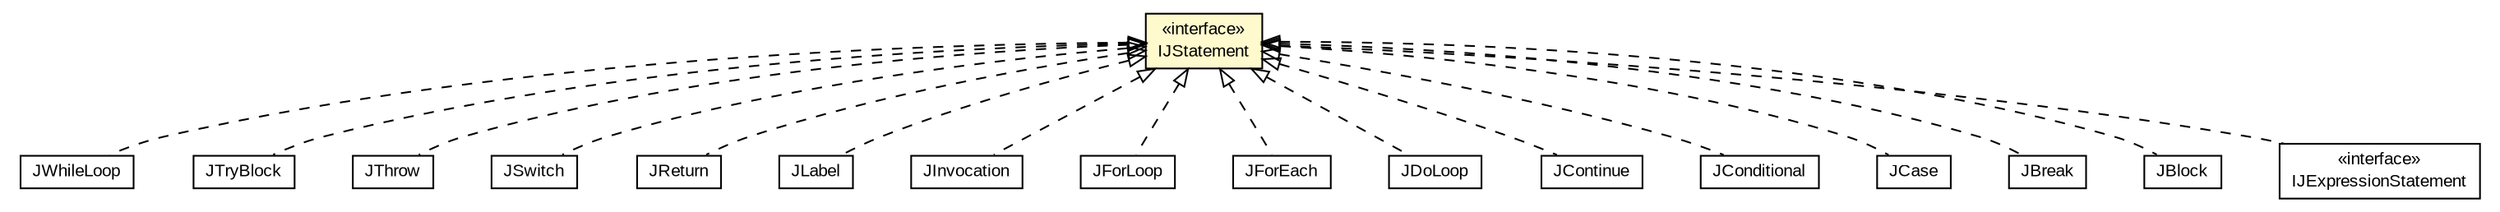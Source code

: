 #!/usr/local/bin/dot
#
# Class diagram 
# Generated by UMLGraph version 5.1 (http://www.umlgraph.org/)
#

digraph G {
	edge [fontname="arial",fontsize=10,labelfontname="arial",labelfontsize=10];
	node [fontname="arial",fontsize=10,shape=plaintext];
	nodesep=0.25;
	ranksep=0.5;
	// com.helger.jcodemodel.JWhileLoop
	c7188 [label=<<table title="com.helger.jcodemodel.JWhileLoop" border="0" cellborder="1" cellspacing="0" cellpadding="2" port="p" href="./JWhileLoop.html">
		<tr><td><table border="0" cellspacing="0" cellpadding="1">
<tr><td align="center" balign="center"> JWhileLoop </td></tr>
		</table></td></tr>
		</table>>, fontname="arial", fontcolor="black", fontsize=10.0];
	// com.helger.jcodemodel.JTryBlock
	c7194 [label=<<table title="com.helger.jcodemodel.JTryBlock" border="0" cellborder="1" cellspacing="0" cellpadding="2" port="p" href="./JTryBlock.html">
		<tr><td><table border="0" cellspacing="0" cellpadding="1">
<tr><td align="center" balign="center"> JTryBlock </td></tr>
		</table></td></tr>
		</table>>, fontname="arial", fontcolor="black", fontsize=10.0];
	// com.helger.jcodemodel.JThrow
	c7195 [label=<<table title="com.helger.jcodemodel.JThrow" border="0" cellborder="1" cellspacing="0" cellpadding="2" port="p" href="./JThrow.html">
		<tr><td><table border="0" cellspacing="0" cellpadding="1">
<tr><td align="center" balign="center"> JThrow </td></tr>
		</table></td></tr>
		</table>>, fontname="arial", fontcolor="black", fontsize=10.0];
	// com.helger.jcodemodel.JSwitch
	c7196 [label=<<table title="com.helger.jcodemodel.JSwitch" border="0" cellborder="1" cellspacing="0" cellpadding="2" port="p" href="./JSwitch.html">
		<tr><td><table border="0" cellspacing="0" cellpadding="1">
<tr><td align="center" balign="center"> JSwitch </td></tr>
		</table></td></tr>
		</table>>, fontname="arial", fontcolor="black", fontsize=10.0];
	// com.helger.jcodemodel.JReturn
	c7198 [label=<<table title="com.helger.jcodemodel.JReturn" border="0" cellborder="1" cellspacing="0" cellpadding="2" port="p" href="./JReturn.html">
		<tr><td><table border="0" cellspacing="0" cellpadding="1">
<tr><td align="center" balign="center"> JReturn </td></tr>
		</table></td></tr>
		</table>>, fontname="arial", fontcolor="black", fontsize=10.0];
	// com.helger.jcodemodel.JLabel
	c7211 [label=<<table title="com.helger.jcodemodel.JLabel" border="0" cellborder="1" cellspacing="0" cellpadding="2" port="p" href="./JLabel.html">
		<tr><td><table border="0" cellspacing="0" cellpadding="1">
<tr><td align="center" balign="center"> JLabel </td></tr>
		</table></td></tr>
		</table>>, fontname="arial", fontcolor="black", fontsize=10.0];
	// com.helger.jcodemodel.JInvocation
	c7213 [label=<<table title="com.helger.jcodemodel.JInvocation" border="0" cellborder="1" cellspacing="0" cellpadding="2" port="p" href="./JInvocation.html">
		<tr><td><table border="0" cellspacing="0" cellpadding="1">
<tr><td align="center" balign="center"> JInvocation </td></tr>
		</table></td></tr>
		</table>>, fontname="arial", fontcolor="black", fontsize=10.0];
	// com.helger.jcodemodel.JForLoop
	c7215 [label=<<table title="com.helger.jcodemodel.JForLoop" border="0" cellborder="1" cellspacing="0" cellpadding="2" port="p" href="./JForLoop.html">
		<tr><td><table border="0" cellspacing="0" cellpadding="1">
<tr><td align="center" balign="center"> JForLoop </td></tr>
		</table></td></tr>
		</table>>, fontname="arial", fontcolor="black", fontsize=10.0];
	// com.helger.jcodemodel.JForEach
	c7216 [label=<<table title="com.helger.jcodemodel.JForEach" border="0" cellborder="1" cellspacing="0" cellpadding="2" port="p" href="./JForEach.html">
		<tr><td><table border="0" cellspacing="0" cellpadding="1">
<tr><td align="center" balign="center"> JForEach </td></tr>
		</table></td></tr>
		</table>>, fontname="arial", fontcolor="black", fontsize=10.0];
	// com.helger.jcodemodel.JDoLoop
	c7222 [label=<<table title="com.helger.jcodemodel.JDoLoop" border="0" cellborder="1" cellspacing="0" cellpadding="2" port="p" href="./JDoLoop.html">
		<tr><td><table border="0" cellspacing="0" cellpadding="1">
<tr><td align="center" balign="center"> JDoLoop </td></tr>
		</table></td></tr>
		</table>>, fontname="arial", fontcolor="black", fontsize=10.0];
	// com.helger.jcodemodel.JContinue
	c7226 [label=<<table title="com.helger.jcodemodel.JContinue" border="0" cellborder="1" cellspacing="0" cellpadding="2" port="p" href="./JContinue.html">
		<tr><td><table border="0" cellspacing="0" cellpadding="1">
<tr><td align="center" balign="center"> JContinue </td></tr>
		</table></td></tr>
		</table>>, fontname="arial", fontcolor="black", fontsize=10.0];
	// com.helger.jcodemodel.JConditional
	c7227 [label=<<table title="com.helger.jcodemodel.JConditional" border="0" cellborder="1" cellspacing="0" cellpadding="2" port="p" href="./JConditional.html">
		<tr><td><table border="0" cellspacing="0" cellpadding="1">
<tr><td align="center" balign="center"> JConditional </td></tr>
		</table></td></tr>
		</table>>, fontname="arial", fontcolor="black", fontsize=10.0];
	// com.helger.jcodemodel.JCase
	c7233 [label=<<table title="com.helger.jcodemodel.JCase" border="0" cellborder="1" cellspacing="0" cellpadding="2" port="p" href="./JCase.html">
		<tr><td><table border="0" cellspacing="0" cellpadding="1">
<tr><td align="center" balign="center"> JCase </td></tr>
		</table></td></tr>
		</table>>, fontname="arial", fontcolor="black", fontsize=10.0];
	// com.helger.jcodemodel.JBreak
	c7234 [label=<<table title="com.helger.jcodemodel.JBreak" border="0" cellborder="1" cellspacing="0" cellpadding="2" port="p" href="./JBreak.html">
		<tr><td><table border="0" cellspacing="0" cellpadding="1">
<tr><td align="center" balign="center"> JBreak </td></tr>
		</table></td></tr>
		</table>>, fontname="arial", fontcolor="black", fontsize=10.0];
	// com.helger.jcodemodel.JBlock
	c7235 [label=<<table title="com.helger.jcodemodel.JBlock" border="0" cellborder="1" cellspacing="0" cellpadding="2" port="p" href="./JBlock.html">
		<tr><td><table border="0" cellspacing="0" cellpadding="1">
<tr><td align="center" balign="center"> JBlock </td></tr>
		</table></td></tr>
		</table>>, fontname="arial", fontcolor="black", fontsize=10.0];
	// com.helger.jcodemodel.IJStatement
	c7249 [label=<<table title="com.helger.jcodemodel.IJStatement" border="0" cellborder="1" cellspacing="0" cellpadding="2" port="p" bgcolor="lemonChiffon" href="./IJStatement.html">
		<tr><td><table border="0" cellspacing="0" cellpadding="1">
<tr><td align="center" balign="center"> &#171;interface&#187; </td></tr>
<tr><td align="center" balign="center"> IJStatement </td></tr>
		</table></td></tr>
		</table>>, fontname="arial", fontcolor="black", fontsize=10.0];
	// com.helger.jcodemodel.IJExpressionStatement
	c7254 [label=<<table title="com.helger.jcodemodel.IJExpressionStatement" border="0" cellborder="1" cellspacing="0" cellpadding="2" port="p" href="./IJExpressionStatement.html">
		<tr><td><table border="0" cellspacing="0" cellpadding="1">
<tr><td align="center" balign="center"> &#171;interface&#187; </td></tr>
<tr><td align="center" balign="center"> IJExpressionStatement </td></tr>
		</table></td></tr>
		</table>>, fontname="arial", fontcolor="black", fontsize=10.0];
	//com.helger.jcodemodel.JWhileLoop implements com.helger.jcodemodel.IJStatement
	c7249:p -> c7188:p [dir=back,arrowtail=empty,style=dashed];
	//com.helger.jcodemodel.JTryBlock implements com.helger.jcodemodel.IJStatement
	c7249:p -> c7194:p [dir=back,arrowtail=empty,style=dashed];
	//com.helger.jcodemodel.JThrow implements com.helger.jcodemodel.IJStatement
	c7249:p -> c7195:p [dir=back,arrowtail=empty,style=dashed];
	//com.helger.jcodemodel.JSwitch implements com.helger.jcodemodel.IJStatement
	c7249:p -> c7196:p [dir=back,arrowtail=empty,style=dashed];
	//com.helger.jcodemodel.JReturn implements com.helger.jcodemodel.IJStatement
	c7249:p -> c7198:p [dir=back,arrowtail=empty,style=dashed];
	//com.helger.jcodemodel.JLabel implements com.helger.jcodemodel.IJStatement
	c7249:p -> c7211:p [dir=back,arrowtail=empty,style=dashed];
	//com.helger.jcodemodel.JInvocation implements com.helger.jcodemodel.IJStatement
	c7249:p -> c7213:p [dir=back,arrowtail=empty,style=dashed];
	//com.helger.jcodemodel.JForLoop implements com.helger.jcodemodel.IJStatement
	c7249:p -> c7215:p [dir=back,arrowtail=empty,style=dashed];
	//com.helger.jcodemodel.JForEach implements com.helger.jcodemodel.IJStatement
	c7249:p -> c7216:p [dir=back,arrowtail=empty,style=dashed];
	//com.helger.jcodemodel.JDoLoop implements com.helger.jcodemodel.IJStatement
	c7249:p -> c7222:p [dir=back,arrowtail=empty,style=dashed];
	//com.helger.jcodemodel.JContinue implements com.helger.jcodemodel.IJStatement
	c7249:p -> c7226:p [dir=back,arrowtail=empty,style=dashed];
	//com.helger.jcodemodel.JConditional implements com.helger.jcodemodel.IJStatement
	c7249:p -> c7227:p [dir=back,arrowtail=empty,style=dashed];
	//com.helger.jcodemodel.JCase implements com.helger.jcodemodel.IJStatement
	c7249:p -> c7233:p [dir=back,arrowtail=empty,style=dashed];
	//com.helger.jcodemodel.JBreak implements com.helger.jcodemodel.IJStatement
	c7249:p -> c7234:p [dir=back,arrowtail=empty,style=dashed];
	//com.helger.jcodemodel.JBlock implements com.helger.jcodemodel.IJStatement
	c7249:p -> c7235:p [dir=back,arrowtail=empty,style=dashed];
	//com.helger.jcodemodel.IJExpressionStatement implements com.helger.jcodemodel.IJStatement
	c7249:p -> c7254:p [dir=back,arrowtail=empty,style=dashed];
}

